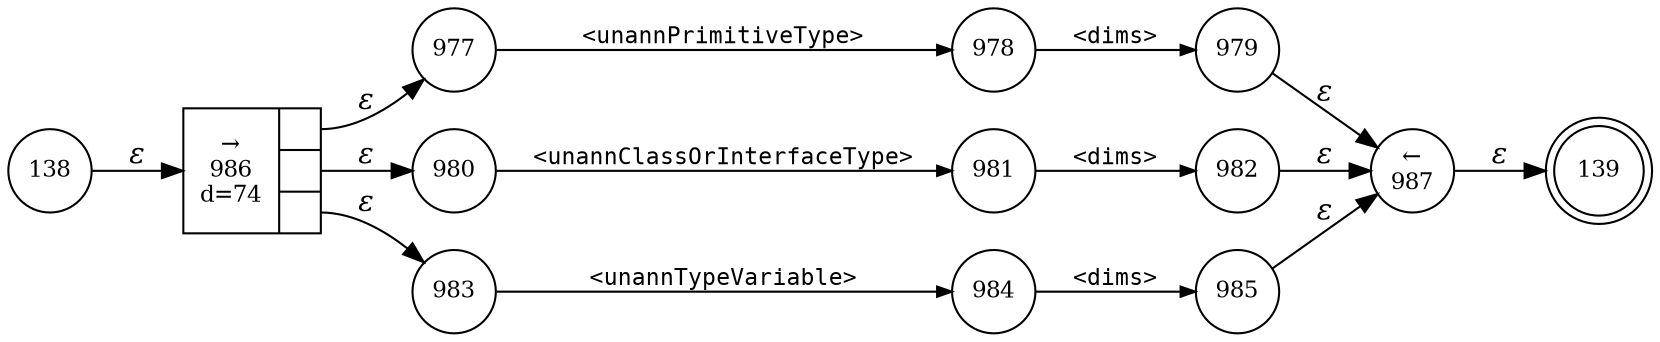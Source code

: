 digraph ATN {
rankdir=LR;
s139[fontsize=11, label="139", shape=doublecircle, fixedsize=true, width=.6];
s138[fontsize=11,label="138", shape=circle, fixedsize=true, width=.55, peripheries=1];
s977[fontsize=11,label="977", shape=circle, fixedsize=true, width=.55, peripheries=1];
s978[fontsize=11,label="978", shape=circle, fixedsize=true, width=.55, peripheries=1];
s979[fontsize=11,label="979", shape=circle, fixedsize=true, width=.55, peripheries=1];
s980[fontsize=11,label="980", shape=circle, fixedsize=true, width=.55, peripheries=1];
s981[fontsize=11,label="981", shape=circle, fixedsize=true, width=.55, peripheries=1];
s982[fontsize=11,label="982", shape=circle, fixedsize=true, width=.55, peripheries=1];
s983[fontsize=11,label="983", shape=circle, fixedsize=true, width=.55, peripheries=1];
s984[fontsize=11,label="984", shape=circle, fixedsize=true, width=.55, peripheries=1];
s985[fontsize=11,label="985", shape=circle, fixedsize=true, width=.55, peripheries=1];
s986[fontsize=11,label="{&rarr;\n986\nd=74|{<p0>|<p1>|<p2>}}", shape=record, fixedsize=false, peripheries=1];
s987[fontsize=11,label="&larr;\n987", shape=circle, fixedsize=true, width=.55, peripheries=1];
s138 -> s986 [fontname="Times-Italic", label="&epsilon;"];
s986:p0 -> s977 [fontname="Times-Italic", label="&epsilon;"];
s986:p1 -> s980 [fontname="Times-Italic", label="&epsilon;"];
s986:p2 -> s983 [fontname="Times-Italic", label="&epsilon;"];
s977 -> s978 [fontsize=11, fontname="Courier", arrowsize=.7, label = "<unannPrimitiveType>", arrowhead = normal];
s980 -> s981 [fontsize=11, fontname="Courier", arrowsize=.7, label = "<unannClassOrInterfaceType>", arrowhead = normal];
s983 -> s984 [fontsize=11, fontname="Courier", arrowsize=.7, label = "<unannTypeVariable>", arrowhead = normal];
s978 -> s979 [fontsize=11, fontname="Courier", arrowsize=.7, label = "<dims>", arrowhead = normal];
s981 -> s982 [fontsize=11, fontname="Courier", arrowsize=.7, label = "<dims>", arrowhead = normal];
s984 -> s985 [fontsize=11, fontname="Courier", arrowsize=.7, label = "<dims>", arrowhead = normal];
s979 -> s987 [fontname="Times-Italic", label="&epsilon;"];
s982 -> s987 [fontname="Times-Italic", label="&epsilon;"];
s985 -> s987 [fontname="Times-Italic", label="&epsilon;"];
s987 -> s139 [fontname="Times-Italic", label="&epsilon;"];
}